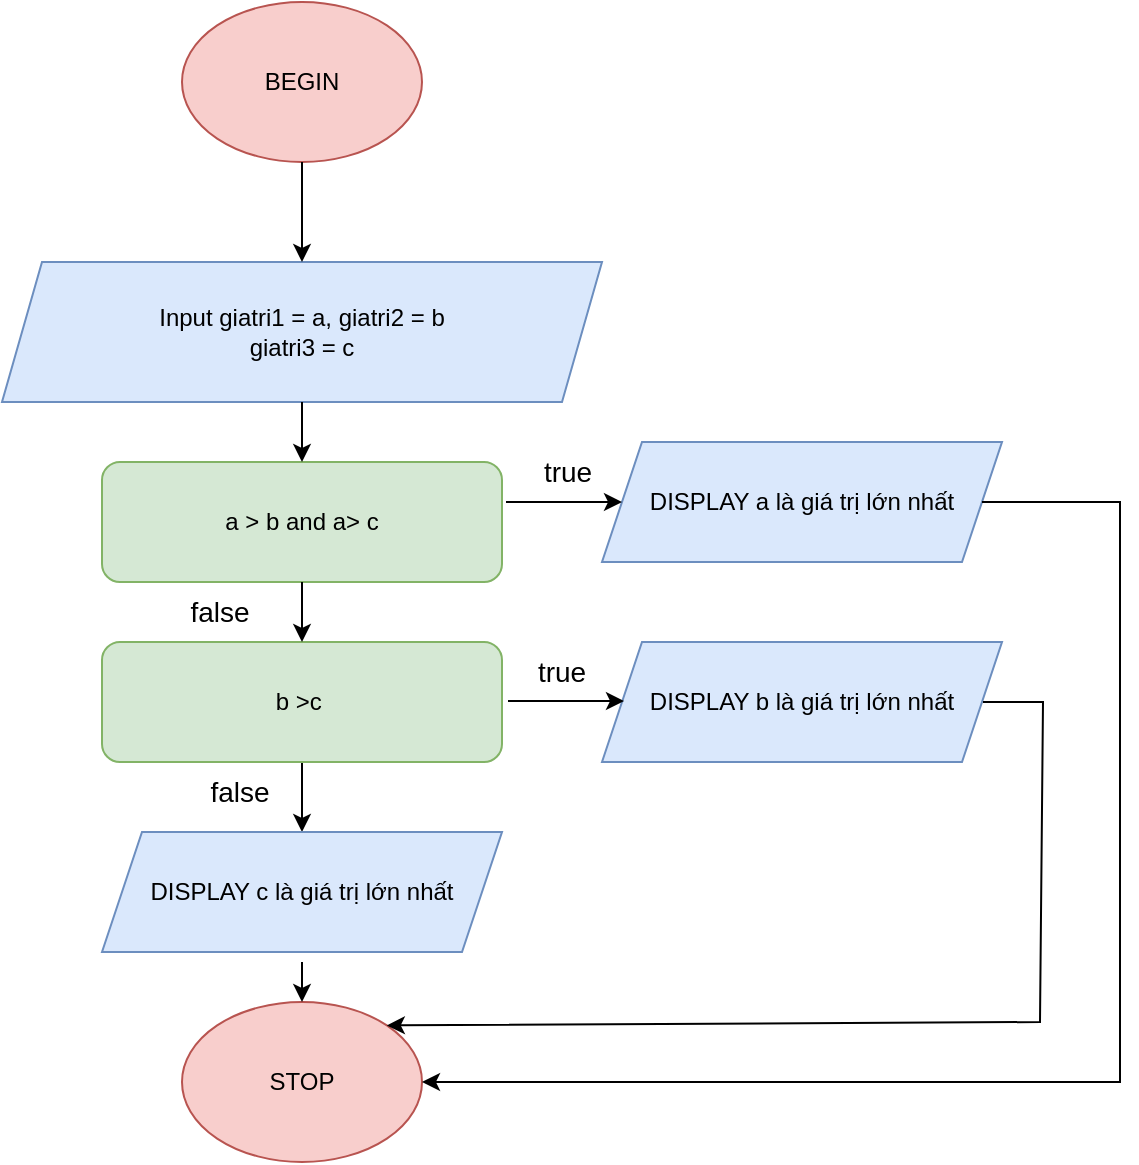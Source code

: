<mxfile version="20.4.0" type="github" pages="3">
  <diagram id="K-VJUHTid-0PGUeUwaOB" name="Page-1">
    <mxGraphModel dx="942" dy="549" grid="1" gridSize="10" guides="1" tooltips="1" connect="1" arrows="1" fold="1" page="1" pageScale="1" pageWidth="827" pageHeight="1169" math="0" shadow="0">
      <root>
        <mxCell id="0" />
        <mxCell id="1" parent="0" />
        <mxCell id="6_rpYewpGGQUP0oFZjPZ-1" value="BEGIN" style="ellipse;whiteSpace=wrap;html=1;fillColor=#f8cecc;strokeColor=#b85450;" parent="1" vertex="1">
          <mxGeometry x="251" y="110" width="120" height="80" as="geometry" />
        </mxCell>
        <mxCell id="6_rpYewpGGQUP0oFZjPZ-2" value="STOP" style="ellipse;whiteSpace=wrap;html=1;fillColor=#f8cecc;strokeColor=#b85450;" parent="1" vertex="1">
          <mxGeometry x="251" y="610" width="120" height="80" as="geometry" />
        </mxCell>
        <mxCell id="6_rpYewpGGQUP0oFZjPZ-3" value="Input giatri1 = a, giatri2 = b&lt;br&gt;giatri3 = c" style="shape=parallelogram;perimeter=parallelogramPerimeter;whiteSpace=wrap;html=1;fixedSize=1;fillColor=#dae8fc;strokeColor=#6c8ebf;" parent="1" vertex="1">
          <mxGeometry x="161" y="240" width="300" height="70" as="geometry" />
        </mxCell>
        <mxCell id="6_rpYewpGGQUP0oFZjPZ-7" value="" style="endArrow=classic;html=1;rounded=0;entryX=0.5;entryY=0;entryDx=0;entryDy=0;exitX=0.5;exitY=1;exitDx=0;exitDy=0;" parent="1" source="6_rpYewpGGQUP0oFZjPZ-1" target="6_rpYewpGGQUP0oFZjPZ-3" edge="1">
          <mxGeometry width="50" height="50" relative="1" as="geometry">
            <mxPoint x="399.5" y="190" as="sourcePoint" />
            <mxPoint x="399.5" y="220" as="targetPoint" />
            <Array as="points" />
          </mxGeometry>
        </mxCell>
        <mxCell id="ffGvpIJasRbyy7GhddYh-7" value="a &amp;gt; b and a&amp;gt; c" style="rounded=1;whiteSpace=wrap;html=1;fillColor=#d5e8d4;strokeColor=#82b366;" vertex="1" parent="1">
          <mxGeometry x="211" y="340" width="200" height="60" as="geometry" />
        </mxCell>
        <mxCell id="ffGvpIJasRbyy7GhddYh-9" value="DISPLAY a là giá trị lớn nhất" style="shape=parallelogram;perimeter=parallelogramPerimeter;whiteSpace=wrap;html=1;fixedSize=1;fillColor=#dae8fc;strokeColor=#6c8ebf;" vertex="1" parent="1">
          <mxGeometry x="461" y="330" width="200" height="60" as="geometry" />
        </mxCell>
        <mxCell id="ffGvpIJasRbyy7GhddYh-10" style="edgeStyle=orthogonalEdgeStyle;rounded=0;orthogonalLoop=1;jettySize=auto;html=1;exitX=0.5;exitY=1;exitDx=0;exitDy=0;" edge="1" parent="1" source="6_rpYewpGGQUP0oFZjPZ-1" target="6_rpYewpGGQUP0oFZjPZ-1">
          <mxGeometry relative="1" as="geometry" />
        </mxCell>
        <mxCell id="ffGvpIJasRbyy7GhddYh-25" value="" style="edgeStyle=orthogonalEdgeStyle;rounded=0;orthogonalLoop=1;jettySize=auto;html=1;fontSize=14;" edge="1" parent="1" source="ffGvpIJasRbyy7GhddYh-18" target="ffGvpIJasRbyy7GhddYh-20">
          <mxGeometry relative="1" as="geometry" />
        </mxCell>
        <mxCell id="ffGvpIJasRbyy7GhddYh-18" value="b &amp;gt;c&amp;nbsp;" style="rounded=1;whiteSpace=wrap;html=1;fillColor=#d5e8d4;strokeColor=#82b366;" vertex="1" parent="1">
          <mxGeometry x="211" y="430" width="200" height="60" as="geometry" />
        </mxCell>
        <mxCell id="ffGvpIJasRbyy7GhddYh-20" value="DISPLAY c là giá trị lớn nhất" style="shape=parallelogram;perimeter=parallelogramPerimeter;whiteSpace=wrap;html=1;fixedSize=1;fillColor=#dae8fc;strokeColor=#6c8ebf;" vertex="1" parent="1">
          <mxGeometry x="211" y="525" width="200" height="60" as="geometry" />
        </mxCell>
        <mxCell id="ffGvpIJasRbyy7GhddYh-21" value="DISPLAY b là giá trị lớn nhất" style="shape=parallelogram;perimeter=parallelogramPerimeter;whiteSpace=wrap;html=1;fixedSize=1;fillColor=#dae8fc;strokeColor=#6c8ebf;" vertex="1" parent="1">
          <mxGeometry x="461" y="430" width="200" height="60" as="geometry" />
        </mxCell>
        <mxCell id="ffGvpIJasRbyy7GhddYh-22" value="" style="endArrow=classic;html=1;rounded=0;exitX=0.5;exitY=1;exitDx=0;exitDy=0;entryX=0.5;entryY=0;entryDx=0;entryDy=0;" edge="1" parent="1" source="6_rpYewpGGQUP0oFZjPZ-3" target="ffGvpIJasRbyy7GhddYh-7">
          <mxGeometry width="50" height="50" relative="1" as="geometry">
            <mxPoint x="439.5" y="310" as="sourcePoint" />
            <mxPoint x="440" y="340" as="targetPoint" />
            <Array as="points" />
          </mxGeometry>
        </mxCell>
        <mxCell id="ffGvpIJasRbyy7GhddYh-23" value="" style="endArrow=classic;html=1;rounded=0;exitX=0.5;exitY=1;exitDx=0;exitDy=0;entryX=0.5;entryY=0;entryDx=0;entryDy=0;" edge="1" parent="1" source="ffGvpIJasRbyy7GhddYh-7" target="ffGvpIJasRbyy7GhddYh-18">
          <mxGeometry width="50" height="50" relative="1" as="geometry">
            <mxPoint x="439.5" y="400" as="sourcePoint" />
            <mxPoint x="440" y="430" as="targetPoint" />
            <Array as="points" />
          </mxGeometry>
        </mxCell>
        <mxCell id="ffGvpIJasRbyy7GhddYh-26" value="" style="endArrow=classic;html=1;rounded=0;" edge="1" parent="1">
          <mxGeometry width="50" height="50" relative="1" as="geometry">
            <mxPoint x="311" y="590" as="sourcePoint" />
            <mxPoint x="311" y="610" as="targetPoint" />
            <Array as="points" />
          </mxGeometry>
        </mxCell>
        <mxCell id="ffGvpIJasRbyy7GhddYh-30" value="false" style="text;html=1;strokeColor=none;fillColor=none;align=center;verticalAlign=middle;whiteSpace=wrap;rounded=0;fontSize=14;" vertex="1" parent="1">
          <mxGeometry x="240" y="400" width="60" height="30" as="geometry" />
        </mxCell>
        <mxCell id="ffGvpIJasRbyy7GhddYh-31" value="true" style="text;html=1;strokeColor=none;fillColor=none;align=center;verticalAlign=middle;whiteSpace=wrap;rounded=0;fontSize=14;" vertex="1" parent="1">
          <mxGeometry x="414" y="330" width="60" height="30" as="geometry" />
        </mxCell>
        <mxCell id="ffGvpIJasRbyy7GhddYh-33" value="false" style="text;html=1;strokeColor=none;fillColor=none;align=center;verticalAlign=middle;whiteSpace=wrap;rounded=0;fontSize=14;" vertex="1" parent="1">
          <mxGeometry x="250" y="490" width="60" height="30" as="geometry" />
        </mxCell>
        <mxCell id="ffGvpIJasRbyy7GhddYh-35" value="" style="endArrow=classic;html=1;rounded=0;entryX=0;entryY=0.5;entryDx=0;entryDy=0;" edge="1" parent="1" target="ffGvpIJasRbyy7GhddYh-9">
          <mxGeometry width="50" height="50" relative="1" as="geometry">
            <mxPoint x="413" y="360" as="sourcePoint" />
            <mxPoint x="413" y="420" as="targetPoint" />
            <Array as="points" />
          </mxGeometry>
        </mxCell>
        <mxCell id="ffGvpIJasRbyy7GhddYh-36" value="" style="endArrow=classic;html=1;rounded=0;entryX=0;entryY=0.5;entryDx=0;entryDy=0;" edge="1" parent="1">
          <mxGeometry width="50" height="50" relative="1" as="geometry">
            <mxPoint x="414" y="459.5" as="sourcePoint" />
            <mxPoint x="472" y="459.5" as="targetPoint" />
            <Array as="points" />
          </mxGeometry>
        </mxCell>
        <mxCell id="ffGvpIJasRbyy7GhddYh-37" value="true" style="text;html=1;strokeColor=none;fillColor=none;align=center;verticalAlign=middle;whiteSpace=wrap;rounded=0;fontSize=14;" vertex="1" parent="1">
          <mxGeometry x="411" y="430" width="60" height="30" as="geometry" />
        </mxCell>
        <mxCell id="ffGvpIJasRbyy7GhddYh-39" value="" style="endArrow=classic;html=1;rounded=0;exitX=1;exitY=0.5;exitDx=0;exitDy=0;entryX=1;entryY=0.5;entryDx=0;entryDy=0;" edge="1" parent="1" source="ffGvpIJasRbyy7GhddYh-9" target="6_rpYewpGGQUP0oFZjPZ-2">
          <mxGeometry width="50" height="50" relative="1" as="geometry">
            <mxPoint x="720" y="360" as="sourcePoint" />
            <mxPoint x="720" y="640" as="targetPoint" />
            <Array as="points">
              <mxPoint x="720" y="360" />
              <mxPoint x="720" y="650" />
            </Array>
          </mxGeometry>
        </mxCell>
        <mxCell id="ffGvpIJasRbyy7GhddYh-40" value="" style="endArrow=classic;html=1;rounded=0;exitX=1;exitY=0.5;exitDx=0;exitDy=0;entryX=1;entryY=0;entryDx=0;entryDy=0;" edge="1" parent="1" target="6_rpYewpGGQUP0oFZjPZ-2">
          <mxGeometry width="50" height="50" relative="1" as="geometry">
            <mxPoint x="651.5" y="460" as="sourcePoint" />
            <mxPoint x="371.5" y="750" as="targetPoint" />
            <Array as="points">
              <mxPoint x="681.5" y="460" />
              <mxPoint x="680" y="620" />
            </Array>
          </mxGeometry>
        </mxCell>
      </root>
    </mxGraphModel>
  </diagram>
  <diagram name="page 2" id="Bp_CxlWi75J_a9zM4t8S">
    <mxGraphModel dx="942" dy="549" grid="1" gridSize="10" guides="1" tooltips="1" connect="1" arrows="1" fold="1" page="1" pageScale="1" pageWidth="827" pageHeight="1169" math="0" shadow="0">
      <root>
        <mxCell id="c6gK4XA32M9t4-KkWkoF-0" />
        <mxCell id="c6gK4XA32M9t4-KkWkoF-1" parent="c6gK4XA32M9t4-KkWkoF-0" />
        <mxCell id="c6gK4XA32M9t4-KkWkoF-2" value="BEGIN" style="ellipse;whiteSpace=wrap;html=1;fillColor=#f8cecc;strokeColor=#b85450;" vertex="1" parent="c6gK4XA32M9t4-KkWkoF-1">
          <mxGeometry x="251" y="110" width="120" height="80" as="geometry" />
        </mxCell>
        <mxCell id="c6gK4XA32M9t4-KkWkoF-3" value="STOP" style="ellipse;whiteSpace=wrap;html=1;fillColor=#f8cecc;strokeColor=#b85450;" vertex="1" parent="c6gK4XA32M9t4-KkWkoF-1">
          <mxGeometry x="251" y="590" width="120" height="80" as="geometry" />
        </mxCell>
        <mxCell id="c6gK4XA32M9t4-KkWkoF-4" value="Input n = a1, a2,...an&lt;br&gt;&lt;div style=&quot;font-size: 14px; text-align: left;&quot;&gt;a1=max&lt;/div&gt;&lt;div style=&quot;font-size: 14px; text-align: left;&quot;&gt;i=2&lt;/div&gt;" style="shape=parallelogram;perimeter=parallelogramPerimeter;whiteSpace=wrap;html=1;fixedSize=1;fillColor=#dae8fc;strokeColor=#6c8ebf;" vertex="1" parent="c6gK4XA32M9t4-KkWkoF-1">
          <mxGeometry x="161" y="240" width="300" height="60" as="geometry" />
        </mxCell>
        <mxCell id="c6gK4XA32M9t4-KkWkoF-5" value="" style="endArrow=classic;html=1;rounded=0;entryX=0.5;entryY=0;entryDx=0;entryDy=0;exitX=0.5;exitY=1;exitDx=0;exitDy=0;" edge="1" parent="c6gK4XA32M9t4-KkWkoF-1" source="c6gK4XA32M9t4-KkWkoF-2" target="c6gK4XA32M9t4-KkWkoF-4">
          <mxGeometry width="50" height="50" relative="1" as="geometry">
            <mxPoint x="399.5" y="190" as="sourcePoint" />
            <mxPoint x="399.5" y="220" as="targetPoint" />
            <Array as="points" />
          </mxGeometry>
        </mxCell>
        <mxCell id="c6gK4XA32M9t4-KkWkoF-6" value="&lt;div&gt;while (i&amp;lt;=n)&lt;/div&gt;&lt;div&gt;{&lt;/div&gt;&lt;div&gt;if ai &amp;gt; max =&amp;gt; max = ai&lt;/div&gt;&lt;div&gt;&lt;br&gt;&lt;/div&gt;&lt;div&gt;i = i+1&lt;/div&gt;&lt;div&gt;}&lt;/div&gt;&lt;div&gt;&lt;br style=&quot;font-size: 14px; text-align: left;&quot;&gt;&lt;/div&gt;" style="rounded=1;whiteSpace=wrap;html=1;fillColor=#d5e8d4;strokeColor=#82b366;" vertex="1" parent="c6gK4XA32M9t4-KkWkoF-1">
          <mxGeometry x="211" y="350" width="200" height="110" as="geometry" />
        </mxCell>
        <mxCell id="c6gK4XA32M9t4-KkWkoF-7" value="DISPLAY số lớn nhất trong dãy" style="shape=parallelogram;perimeter=parallelogramPerimeter;whiteSpace=wrap;html=1;fixedSize=1;fillColor=#dae8fc;strokeColor=#6c8ebf;" vertex="1" parent="c6gK4XA32M9t4-KkWkoF-1">
          <mxGeometry x="201.5" y="500" width="219" height="60" as="geometry" />
        </mxCell>
        <mxCell id="c6gK4XA32M9t4-KkWkoF-8" style="edgeStyle=orthogonalEdgeStyle;rounded=0;orthogonalLoop=1;jettySize=auto;html=1;exitX=0.5;exitY=1;exitDx=0;exitDy=0;" edge="1" parent="c6gK4XA32M9t4-KkWkoF-1" source="c6gK4XA32M9t4-KkWkoF-2" target="c6gK4XA32M9t4-KkWkoF-2">
          <mxGeometry relative="1" as="geometry" />
        </mxCell>
        <mxCell id="c6gK4XA32M9t4-KkWkoF-9" value="" style="edgeStyle=orthogonalEdgeStyle;rounded=0;orthogonalLoop=1;jettySize=auto;html=1;fontSize=14;" edge="1" parent="c6gK4XA32M9t4-KkWkoF-1" target="c6gK4XA32M9t4-KkWkoF-11">
          <mxGeometry relative="1" as="geometry">
            <mxPoint x="311" y="490" as="sourcePoint" />
          </mxGeometry>
        </mxCell>
        <mxCell id="c6gK4XA32M9t4-KkWkoF-13" value="" style="endArrow=classic;html=1;rounded=0;exitX=0.5;exitY=1;exitDx=0;exitDy=0;" edge="1" parent="c6gK4XA32M9t4-KkWkoF-1" source="c6gK4XA32M9t4-KkWkoF-4">
          <mxGeometry width="50" height="50" relative="1" as="geometry">
            <mxPoint x="311" y="350" as="sourcePoint" />
            <mxPoint x="310" y="350" as="targetPoint" />
            <Array as="points" />
          </mxGeometry>
        </mxCell>
        <mxCell id="Zwem86jzSHbEmjrYHZ---1" value="" style="endArrow=classic;html=1;rounded=0;entryX=0.5;entryY=0;entryDx=0;entryDy=0;" edge="1" parent="c6gK4XA32M9t4-KkWkoF-1">
          <mxGeometry width="50" height="50" relative="1" as="geometry">
            <mxPoint x="311" y="460" as="sourcePoint" />
            <mxPoint x="310.5" y="500" as="targetPoint" />
            <Array as="points" />
          </mxGeometry>
        </mxCell>
        <mxCell id="Zwem86jzSHbEmjrYHZ---2" value="" style="endArrow=classic;html=1;rounded=0;entryX=0.5;entryY=0;entryDx=0;entryDy=0;" edge="1" parent="c6gK4XA32M9t4-KkWkoF-1" target="c6gK4XA32M9t4-KkWkoF-3">
          <mxGeometry width="50" height="50" relative="1" as="geometry">
            <mxPoint x="311" y="560" as="sourcePoint" />
            <mxPoint x="310.5" y="580" as="targetPoint" />
            <Array as="points" />
          </mxGeometry>
        </mxCell>
        <mxCell id="Zwem86jzSHbEmjrYHZ---3" value="&lt;h1&gt;begin&amp;nbsp;&lt;/h1&gt;&lt;div&gt;input n là số lượng số trong dãy số&lt;/div&gt;&lt;div&gt;n = a1, a2,..an&lt;/div&gt;&lt;div&gt;a1=max&lt;/div&gt;&lt;div&gt;i=2&lt;/div&gt;&lt;div&gt;while (i&amp;lt;=n)&lt;/div&gt;&lt;div&gt;{&lt;/div&gt;&lt;div&gt;if ai &amp;gt; max =&amp;gt; max = ai&lt;/div&gt;&lt;div&gt;&lt;br&gt;&lt;/div&gt;&lt;div&gt;i = i+1&lt;/div&gt;&lt;div&gt;}&lt;/div&gt;&lt;div&gt;&lt;br&gt;&lt;/div&gt;&lt;div&gt;display max&lt;/div&gt;&lt;div&gt;&lt;br&gt;&lt;/div&gt;&lt;div&gt;end&lt;/div&gt;" style="text;html=1;strokeColor=none;fillColor=none;spacing=5;spacingTop=-20;whiteSpace=wrap;overflow=hidden;rounded=0;fontSize=14;" vertex="1" parent="c6gK4XA32M9t4-KkWkoF-1">
          <mxGeometry x="520" y="150" width="280" height="510" as="geometry" />
        </mxCell>
      </root>
    </mxGraphModel>
  </diagram>
  <diagram name="page 3" id="UaKicJwVn2VzfQSf9nH_">
    <mxGraphModel dx="942" dy="606" grid="1" gridSize="10" guides="1" tooltips="1" connect="1" arrows="1" fold="1" page="1" pageScale="1" pageWidth="827" pageHeight="1169" math="0" shadow="0">
      <root>
        <mxCell id="6VaJCx2y2lBjSnM3U9L8-0" />
        <mxCell id="6VaJCx2y2lBjSnM3U9L8-1" parent="6VaJCx2y2lBjSnM3U9L8-0" />
        <mxCell id="6VaJCx2y2lBjSnM3U9L8-2" value="BEGIN" style="ellipse;whiteSpace=wrap;html=1;fillColor=#f8cecc;strokeColor=#b85450;" vertex="1" parent="6VaJCx2y2lBjSnM3U9L8-1">
          <mxGeometry x="251" y="30" width="119" height="80" as="geometry" />
        </mxCell>
        <mxCell id="6VaJCx2y2lBjSnM3U9L8-3" value="STOP" style="ellipse;whiteSpace=wrap;html=1;fillColor=#f8cecc;strokeColor=#b85450;" vertex="1" parent="6VaJCx2y2lBjSnM3U9L8-1">
          <mxGeometry x="251" y="800" width="120" height="80" as="geometry" />
        </mxCell>
        <mxCell id="6VaJCx2y2lBjSnM3U9L8-4" value="Input X là điểm số của sinh viên" style="shape=parallelogram;perimeter=parallelogramPerimeter;whiteSpace=wrap;html=1;fixedSize=1;fillColor=#dae8fc;strokeColor=#6c8ebf;" vertex="1" parent="6VaJCx2y2lBjSnM3U9L8-1">
          <mxGeometry x="161" y="150" width="300" height="60" as="geometry" />
        </mxCell>
        <mxCell id="6VaJCx2y2lBjSnM3U9L8-5" value="" style="endArrow=classic;html=1;rounded=0;exitX=0.5;exitY=1;exitDx=0;exitDy=0;" edge="1" parent="6VaJCx2y2lBjSnM3U9L8-1" source="6VaJCx2y2lBjSnM3U9L8-2">
          <mxGeometry width="50" height="50" relative="1" as="geometry">
            <mxPoint x="399.5" y="190" as="sourcePoint" />
            <mxPoint x="311" y="150" as="targetPoint" />
            <Array as="points" />
          </mxGeometry>
        </mxCell>
        <mxCell id="6VaJCx2y2lBjSnM3U9L8-6" value="&lt;div&gt;&lt;div style=&quot;font-size: 14px; text-align: left;&quot;&gt;IF x &amp;gt;= 75&amp;nbsp;&lt;/div&gt;&lt;div style=&quot;font-size: 14px; text-align: left;&quot;&gt;DISPLAY xếp loại A&lt;/div&gt;&lt;div style=&quot;font-size: 14px; text-align: left;&quot;&gt;&lt;br&gt;&lt;/div&gt;&lt;div style=&quot;font-size: 14px; text-align: left;&quot;&gt;&amp;nbsp;else IF x &amp;gt;= 60&lt;/div&gt;&lt;div style=&quot;font-size: 14px; text-align: left;&quot;&gt;&amp;nbsp; &amp;nbsp; &amp;nbsp; &amp;nbsp; &amp;nbsp;DISPLAY&amp;nbsp;&lt;span style=&quot;background-color: initial;&quot;&gt;xếp loại B&lt;/span&gt;&lt;/div&gt;&lt;div style=&quot;font-size: 14px; text-align: left;&quot;&gt;&lt;span style=&quot;background-color: initial;&quot;&gt;&lt;br&gt;&lt;/span&gt;&lt;/div&gt;&lt;div style=&quot;font-size: 14px; text-align: left;&quot;&gt;&amp;nbsp; else IF x &amp;gt;= 45&lt;/div&gt;&lt;div style=&quot;font-size: 14px; text-align: left;&quot;&gt;&lt;span style=&quot;background-color: initial;&quot;&gt;&amp;nbsp; &amp;nbsp; &amp;nbsp; &amp;nbsp; &amp;nbsp; DISPLAY xếp loại C&lt;/span&gt;&lt;/div&gt;&lt;div style=&quot;font-size: 14px; text-align: left;&quot;&gt;&lt;span style=&quot;background-color: initial;&quot;&gt;&lt;br&gt;&lt;/span&gt;&lt;/div&gt;&lt;div style=&quot;font-size: 14px; text-align: left;&quot;&gt;&lt;div&gt;&amp;nbsp; else IF x &amp;gt;= 35&lt;/div&gt;&lt;div&gt;&lt;span style=&quot;background-color: initial;&quot;&gt;&amp;nbsp; &amp;nbsp; &amp;nbsp; &amp;nbsp; &amp;nbsp; DISPLAY xếp loại D&lt;/span&gt;&lt;/div&gt;&lt;/div&gt;&lt;div style=&quot;font-size: 14px; text-align: left;&quot;&gt;&lt;span style=&quot;background-color: initial;&quot;&gt;&lt;br&gt;&lt;/span&gt;&lt;/div&gt;&lt;div style=&quot;font-size: 14px; text-align: left;&quot;&gt;&lt;span style=&quot;background-color: initial;&quot;&gt;&amp;nbsp; else IF x &amp;lt; 35&lt;/span&gt;&lt;/div&gt;&lt;div style=&quot;font-size: 14px; text-align: left;&quot;&gt;&lt;span style=&quot;background-color: initial;&quot;&gt;&amp;nbsp; &amp;nbsp; &amp;nbsp; &amp;nbsp; &amp;nbsp; DISPLAY xếp loại E&lt;/span&gt;&lt;/div&gt;&lt;/div&gt;" style="rounded=1;whiteSpace=wrap;html=1;fillColor=#d5e8d4;strokeColor=#82b366;" vertex="1" parent="6VaJCx2y2lBjSnM3U9L8-1">
          <mxGeometry x="211" y="260" width="200" height="350" as="geometry" />
        </mxCell>
        <mxCell id="6VaJCx2y2lBjSnM3U9L8-7" value="DISPLAY xếp hạng học sinh" style="shape=parallelogram;perimeter=parallelogramPerimeter;whiteSpace=wrap;html=1;fixedSize=1;fillColor=#dae8fc;strokeColor=#6c8ebf;" vertex="1" parent="6VaJCx2y2lBjSnM3U9L8-1">
          <mxGeometry x="201.5" y="670" width="219" height="60" as="geometry" />
        </mxCell>
        <mxCell id="6VaJCx2y2lBjSnM3U9L8-8" style="edgeStyle=orthogonalEdgeStyle;rounded=0;orthogonalLoop=1;jettySize=auto;html=1;exitX=0.5;exitY=1;exitDx=0;exitDy=0;" edge="1" parent="6VaJCx2y2lBjSnM3U9L8-1" source="6VaJCx2y2lBjSnM3U9L8-2" target="6VaJCx2y2lBjSnM3U9L8-2">
          <mxGeometry relative="1" as="geometry" />
        </mxCell>
        <mxCell id="6VaJCx2y2lBjSnM3U9L8-9" value="" style="edgeStyle=orthogonalEdgeStyle;rounded=0;orthogonalLoop=1;jettySize=auto;html=1;fontSize=14;" edge="1" parent="6VaJCx2y2lBjSnM3U9L8-1">
          <mxGeometry relative="1" as="geometry">
            <mxPoint x="311" y="490" as="sourcePoint" />
          </mxGeometry>
        </mxCell>
        <mxCell id="6VaJCx2y2lBjSnM3U9L8-10" value="" style="endArrow=classic;html=1;rounded=0;exitX=0.5;exitY=1;exitDx=0;exitDy=0;" edge="1" parent="6VaJCx2y2lBjSnM3U9L8-1" source="6VaJCx2y2lBjSnM3U9L8-4">
          <mxGeometry width="50" height="50" relative="1" as="geometry">
            <mxPoint x="311" y="350" as="sourcePoint" />
            <mxPoint x="310" y="260" as="targetPoint" />
            <Array as="points" />
          </mxGeometry>
        </mxCell>
        <mxCell id="6VaJCx2y2lBjSnM3U9L8-11" value="" style="endArrow=classic;html=1;rounded=0;entryX=0.5;entryY=0;entryDx=0;entryDy=0;" edge="1" parent="6VaJCx2y2lBjSnM3U9L8-1" target="6VaJCx2y2lBjSnM3U9L8-7">
          <mxGeometry width="50" height="50" relative="1" as="geometry">
            <mxPoint x="310" y="610" as="sourcePoint" />
            <mxPoint x="310.5" y="500" as="targetPoint" />
            <Array as="points" />
          </mxGeometry>
        </mxCell>
        <mxCell id="6VaJCx2y2lBjSnM3U9L8-12" value="" style="endArrow=classic;html=1;rounded=0;entryX=0.5;entryY=0;entryDx=0;entryDy=0;exitX=0.5;exitY=1;exitDx=0;exitDy=0;" edge="1" parent="6VaJCx2y2lBjSnM3U9L8-1" target="6VaJCx2y2lBjSnM3U9L8-3" source="6VaJCx2y2lBjSnM3U9L8-7">
          <mxGeometry width="50" height="50" relative="1" as="geometry">
            <mxPoint x="311" y="560" as="sourcePoint" />
            <mxPoint x="310.5" y="580" as="targetPoint" />
            <Array as="points" />
          </mxGeometry>
        </mxCell>
        <mxCell id="6VaJCx2y2lBjSnM3U9L8-13" value="&lt;h1&gt;BEGIN&lt;/h1&gt;&lt;div&gt;Input x là số điểm số&lt;/div&gt;&lt;div&gt;&lt;br&gt;&lt;/div&gt;&lt;div&gt;x&amp;gt;=0&lt;/div&gt;&lt;div&gt;&lt;br&gt;&lt;/div&gt;&lt;div&gt;IF x &amp;gt;= 75&amp;nbsp;&lt;/div&gt;&lt;div&gt;DISPLAY xếp loại A&lt;/div&gt;&lt;div&gt;&lt;br&gt;&lt;/div&gt;&lt;div&gt;&amp;nbsp;else IF x &amp;gt;= 60&lt;/div&gt;&lt;div&gt;&amp;nbsp; &amp;nbsp; &amp;nbsp; &amp;nbsp; &amp;nbsp;DISPLAY&amp;nbsp;&lt;span style=&quot;background-color: initial;&quot;&gt;xếp loại B&lt;/span&gt;&lt;/div&gt;&lt;div&gt;&lt;span style=&quot;background-color: initial;&quot;&gt;&lt;br&gt;&lt;/span&gt;&lt;/div&gt;&lt;div&gt;&amp;nbsp; else IF x &amp;gt;= 45&lt;/div&gt;&lt;div&gt;&lt;span style=&quot;background-color: initial;&quot;&gt;&amp;nbsp; &amp;nbsp; &amp;nbsp; &amp;nbsp; &amp;nbsp; DISPLAY xếp loại C&lt;/span&gt;&lt;/div&gt;&lt;div&gt;&lt;span style=&quot;background-color: initial;&quot;&gt;&lt;br&gt;&lt;/span&gt;&lt;/div&gt;&lt;div&gt;&lt;div&gt;&amp;nbsp; else IF x &amp;gt;= 35&lt;/div&gt;&lt;div&gt;&lt;span style=&quot;background-color: initial;&quot;&gt;&amp;nbsp; &amp;nbsp; &amp;nbsp; &amp;nbsp; &amp;nbsp; DISPLAY xếp loại D&lt;/span&gt;&lt;/div&gt;&lt;/div&gt;&lt;div&gt;&lt;span style=&quot;background-color: initial;&quot;&gt;&lt;br&gt;&lt;/span&gt;&lt;/div&gt;&lt;div&gt;&lt;span style=&quot;background-color: initial;&quot;&gt;&amp;nbsp; else IF x &amp;lt; 35&lt;/span&gt;&lt;/div&gt;&lt;div&gt;&lt;span style=&quot;background-color: initial;&quot;&gt;&amp;nbsp; &amp;nbsp; &amp;nbsp; &amp;nbsp; &amp;nbsp; DISPLAY xếp loại E&lt;/span&gt;&lt;/div&gt;&lt;div&gt;&lt;br&gt;&lt;/div&gt;&lt;div&gt;END IF&lt;/div&gt;&lt;div&gt;END IF&lt;/div&gt;&lt;div&gt;END IF&lt;/div&gt;&lt;div&gt;END IF&lt;/div&gt;&lt;div&gt;END IF&lt;/div&gt;&lt;div&gt;&lt;br&gt;&lt;/div&gt;&lt;div&gt;END&lt;/div&gt;&lt;div&gt;&lt;br&gt;&lt;/div&gt;&lt;div&gt;&lt;br&gt;&lt;/div&gt;&lt;div&gt;&lt;ul style=&quot;box-sizing: border-box; margin-top: 0px; margin-bottom: 1rem; padding-left: 2em; color: rgb(82, 96, 105); font-family: &amp;quot;Open Sans&amp;quot;, sans-serif; background-color: rgb(255, 255, 255);&quot; id=&quot;yui_3_17_2_1_1664788159313_44&quot;&gt;&lt;li style=&quot;box-sizing: border-box;&quot;&gt;Nếu điểm =&amp;gt; 75 &amp;nbsp; &amp;nbsp; &amp;nbsp; &amp;nbsp; - &amp;nbsp;&amp;nbsp;&amp;nbsp;&amp;nbsp;&amp;nbsp;&amp;nbsp;&amp;nbsp;&amp;nbsp;&amp;nbsp; Loại A&lt;/li&gt;&lt;li style=&quot;box-sizing: border-box;&quot;&gt;Nếu 60 &amp;lt;= điểm &amp;lt; 75 - &amp;nbsp;&amp;nbsp;&amp;nbsp;&amp;nbsp;&amp;nbsp;&amp;nbsp;&amp;nbsp;&amp;nbsp;&amp;nbsp; Loại B&lt;/li&gt;&lt;li style=&quot;box-sizing: border-box;&quot;&gt;Nếu 45 &amp;lt;= điểm &amp;lt; 60 - &amp;nbsp;&amp;nbsp;&amp;nbsp;&amp;nbsp;&amp;nbsp;&amp;nbsp;&amp;nbsp;&amp;nbsp;&amp;nbsp; Loại C&lt;/li&gt;&lt;li style=&quot;box-sizing: border-box;&quot;&gt;Nếu 35 &amp;lt;= điểm &amp;lt; 45 - &amp;nbsp;&amp;nbsp;&amp;nbsp;&amp;nbsp;&amp;nbsp;&amp;nbsp;&amp;nbsp;&amp;nbsp;&amp;nbsp; Loại D&lt;/li&gt;&lt;li style=&quot;box-sizing: border-box;&quot;&gt;Nếu điểm &amp;lt; 35 &amp;nbsp; &amp;nbsp; &amp;nbsp; &amp;nbsp; &amp;nbsp; - &amp;nbsp;&amp;nbsp;&amp;nbsp;&amp;nbsp;&amp;nbsp;&amp;nbsp;&amp;nbsp;&amp;nbsp;&amp;nbsp; Loại E&lt;/li&gt;&lt;/ul&gt;&lt;/div&gt;" style="text;html=1;strokeColor=none;fillColor=none;spacing=5;spacingTop=-20;whiteSpace=wrap;overflow=hidden;rounded=0;fontSize=14;" vertex="1" parent="6VaJCx2y2lBjSnM3U9L8-1">
          <mxGeometry x="520" y="150" width="280" height="510" as="geometry" />
        </mxCell>
      </root>
    </mxGraphModel>
  </diagram>
</mxfile>
